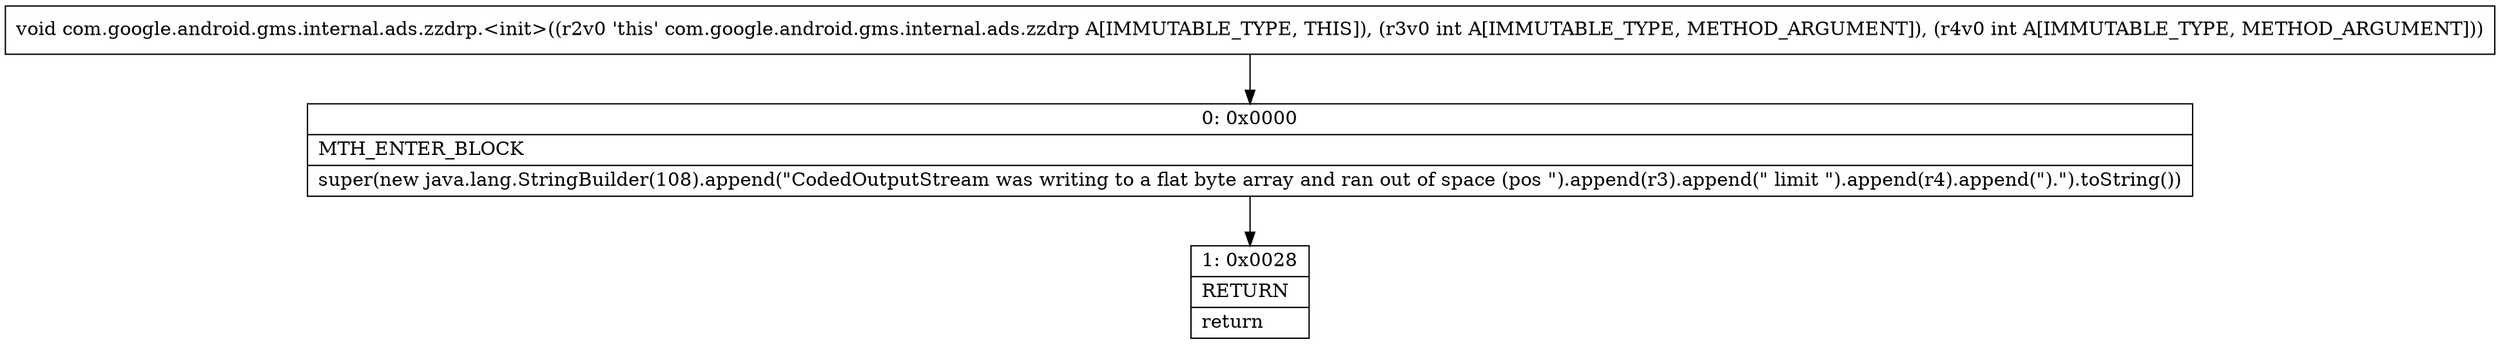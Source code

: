 digraph "CFG forcom.google.android.gms.internal.ads.zzdrp.\<init\>(II)V" {
Node_0 [shape=record,label="{0\:\ 0x0000|MTH_ENTER_BLOCK\l|super(new java.lang.StringBuilder(108).append(\"CodedOutputStream was writing to a flat byte array and ran out of space (pos \").append(r3).append(\" limit \").append(r4).append(\").\").toString())\l}"];
Node_1 [shape=record,label="{1\:\ 0x0028|RETURN\l|return\l}"];
MethodNode[shape=record,label="{void com.google.android.gms.internal.ads.zzdrp.\<init\>((r2v0 'this' com.google.android.gms.internal.ads.zzdrp A[IMMUTABLE_TYPE, THIS]), (r3v0 int A[IMMUTABLE_TYPE, METHOD_ARGUMENT]), (r4v0 int A[IMMUTABLE_TYPE, METHOD_ARGUMENT])) }"];
MethodNode -> Node_0;
Node_0 -> Node_1;
}

